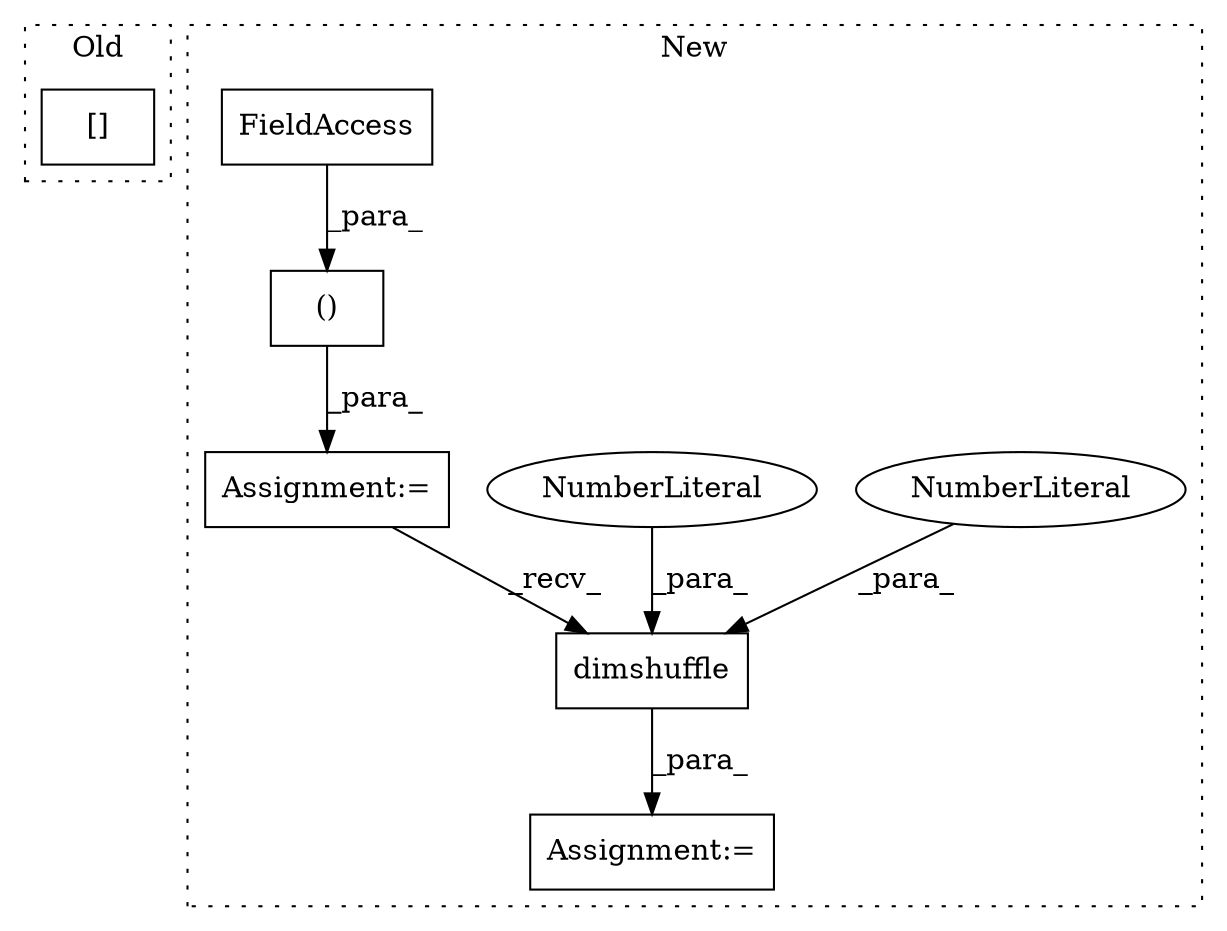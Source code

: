 digraph G {
subgraph cluster0 {
1 [label="[]" a="2" s="4091,4168" l="32,2" shape="box"];
label = "Old";
style="dotted";
}
subgraph cluster1 {
2 [label="dimshuffle" a="32" s="4316,4332" l="11,1" shape="box"];
3 [label="NumberLiteral" a="34" s="4329" l="1" shape="ellipse"];
4 [label="Assignment:=" a="7" s="4133" l="1" shape="box"];
5 [label="Assignment:=" a="7" s="4313" l="1" shape="box"];
6 [label="()" a="106" s="4161" l="53" shape="box"];
7 [label="NumberLiteral" a="34" s="4331" l="1" shape="ellipse"];
8 [label="FieldAccess" a="22" s="4161" l="9" shape="box"];
label = "New";
style="dotted";
}
2 -> 5 [label="_para_"];
3 -> 2 [label="_para_"];
4 -> 2 [label="_recv_"];
6 -> 4 [label="_para_"];
7 -> 2 [label="_para_"];
8 -> 6 [label="_para_"];
}